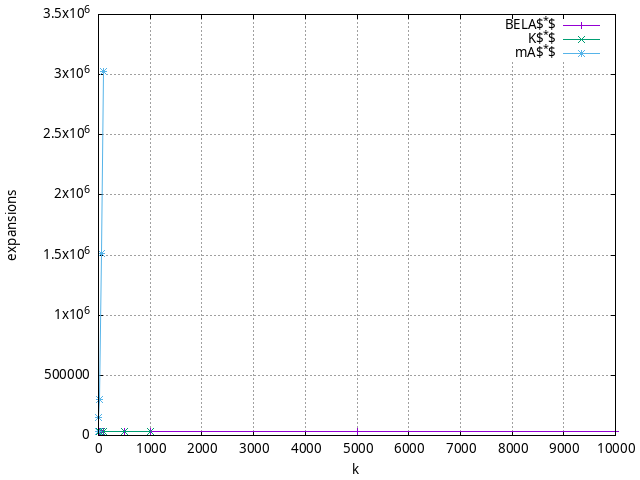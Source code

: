 #!/usr/bin/gnuplot
# -*- coding: utf-8 -*-
#
# results/maps/octile/35/random512-35.heuristic.octile.expansions.gnuplot
#
# Started on 04/02/2024 19:57:29
# Author: Carlos Linares López
set grid
set xlabel "k"
set ylabel "expansions"

set terminal png enhanced font "Ariel,10"
set output 'random512-35.heuristic.octile.expansions.png'

plot "-" title "BELA$^*$"      with linesp, "-" title "K$^*$"      with linesp, "-" title "mA$^*$"      with linesp

	1 30316.61
	5 30316.61
	10 30316.61
	50 30316.61
	100 30316.61
	500 30316.61
	1000 30316.61
	5000 30316.61
	10000 30316.61
end
	1 30316.62
	5 32286.48
	10 32685.68
	50 33685.52
	100 33904.78
	500 33932.38
	1000 33932.38
end
	1 30316.61
	5 151504.82
	10 302980.53
	50 1515151.71
	100 3030190.9
end
